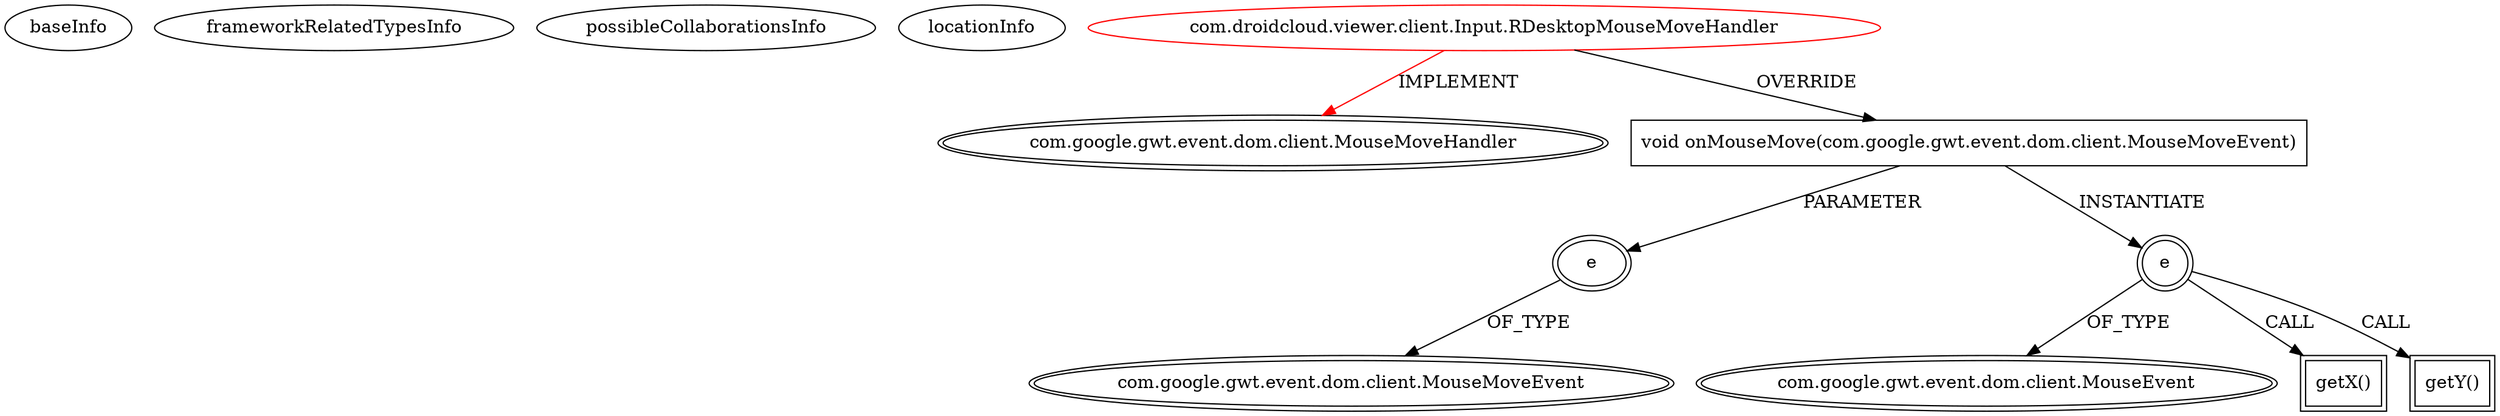 digraph {
baseInfo[graphId=832,category="extension_graph",isAnonymous=false,possibleRelation=false]
frameworkRelatedTypesInfo[0="com.google.gwt.event.dom.client.MouseMoveHandler"]
possibleCollaborationsInfo[]
locationInfo[projectName="betacraft-RdpGwtClient",filePath="/betacraft-RdpGwtClient/RdpGwtClient-master/src/com/droidcloud/viewer/client/Input.java",contextSignature="RDesktopMouseMoveHandler",graphId="832"]
0[label="com.droidcloud.viewer.client.Input.RDesktopMouseMoveHandler",vertexType="ROOT_CLIENT_CLASS_DECLARATION",isFrameworkType=false,color=red]
1[label="com.google.gwt.event.dom.client.MouseMoveHandler",vertexType="FRAMEWORK_INTERFACE_TYPE",isFrameworkType=true,peripheries=2]
2[label="void onMouseMove(com.google.gwt.event.dom.client.MouseMoveEvent)",vertexType="OVERRIDING_METHOD_DECLARATION",isFrameworkType=false,shape=box]
3[label="e",vertexType="PARAMETER_DECLARATION",isFrameworkType=true,peripheries=2]
4[label="com.google.gwt.event.dom.client.MouseMoveEvent",vertexType="FRAMEWORK_CLASS_TYPE",isFrameworkType=true,peripheries=2]
5[label="e",vertexType="VARIABLE_EXPRESION",isFrameworkType=true,peripheries=2,shape=circle]
7[label="com.google.gwt.event.dom.client.MouseEvent",vertexType="FRAMEWORK_CLASS_TYPE",isFrameworkType=true,peripheries=2]
6[label="getX()",vertexType="INSIDE_CALL",isFrameworkType=true,peripheries=2,shape=box]
9[label="getY()",vertexType="INSIDE_CALL",isFrameworkType=true,peripheries=2,shape=box]
0->1[label="IMPLEMENT",color=red]
0->2[label="OVERRIDE"]
3->4[label="OF_TYPE"]
2->3[label="PARAMETER"]
2->5[label="INSTANTIATE"]
5->7[label="OF_TYPE"]
5->6[label="CALL"]
5->9[label="CALL"]
}
